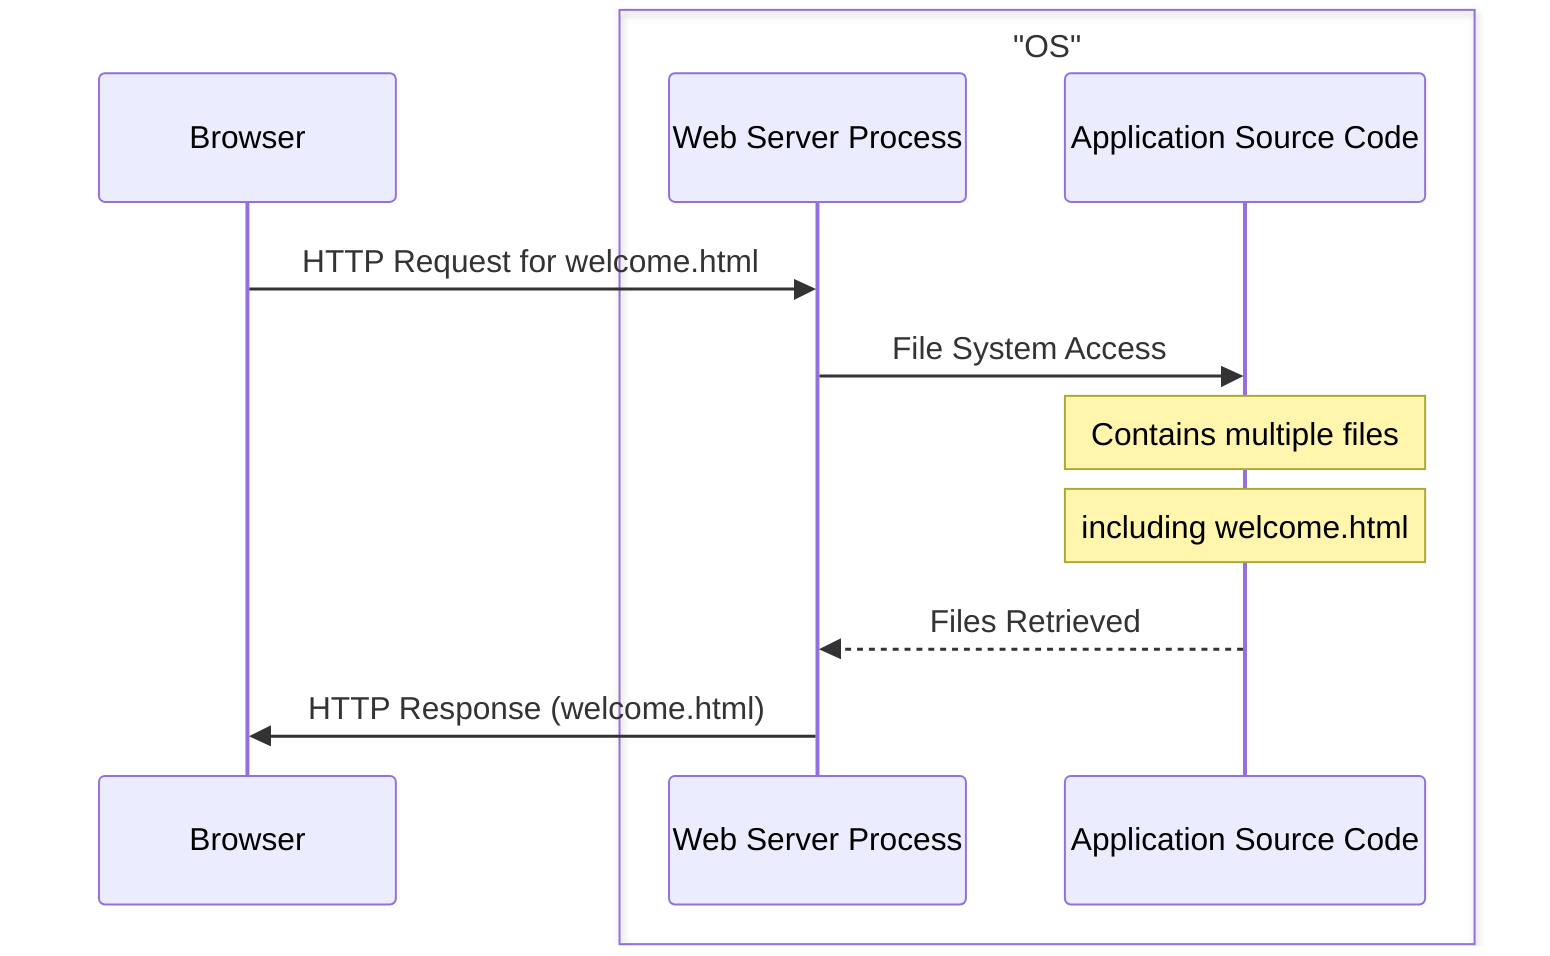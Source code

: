 sequenceDiagram
    participant Browser
    box "OS"
        participant WebServer as Web Server Process
        participant ASC as Application Source Code
    end
    Browser->>WebServer: HTTP Request for welcome.html
    WebServer->>ASC: File System Access
    Note over ASC: Contains multiple files
    Note over ASC: including welcome.html
    ASC-->>WebServer: Files Retrieved
    WebServer->>Browser: HTTP Response (welcome.html)